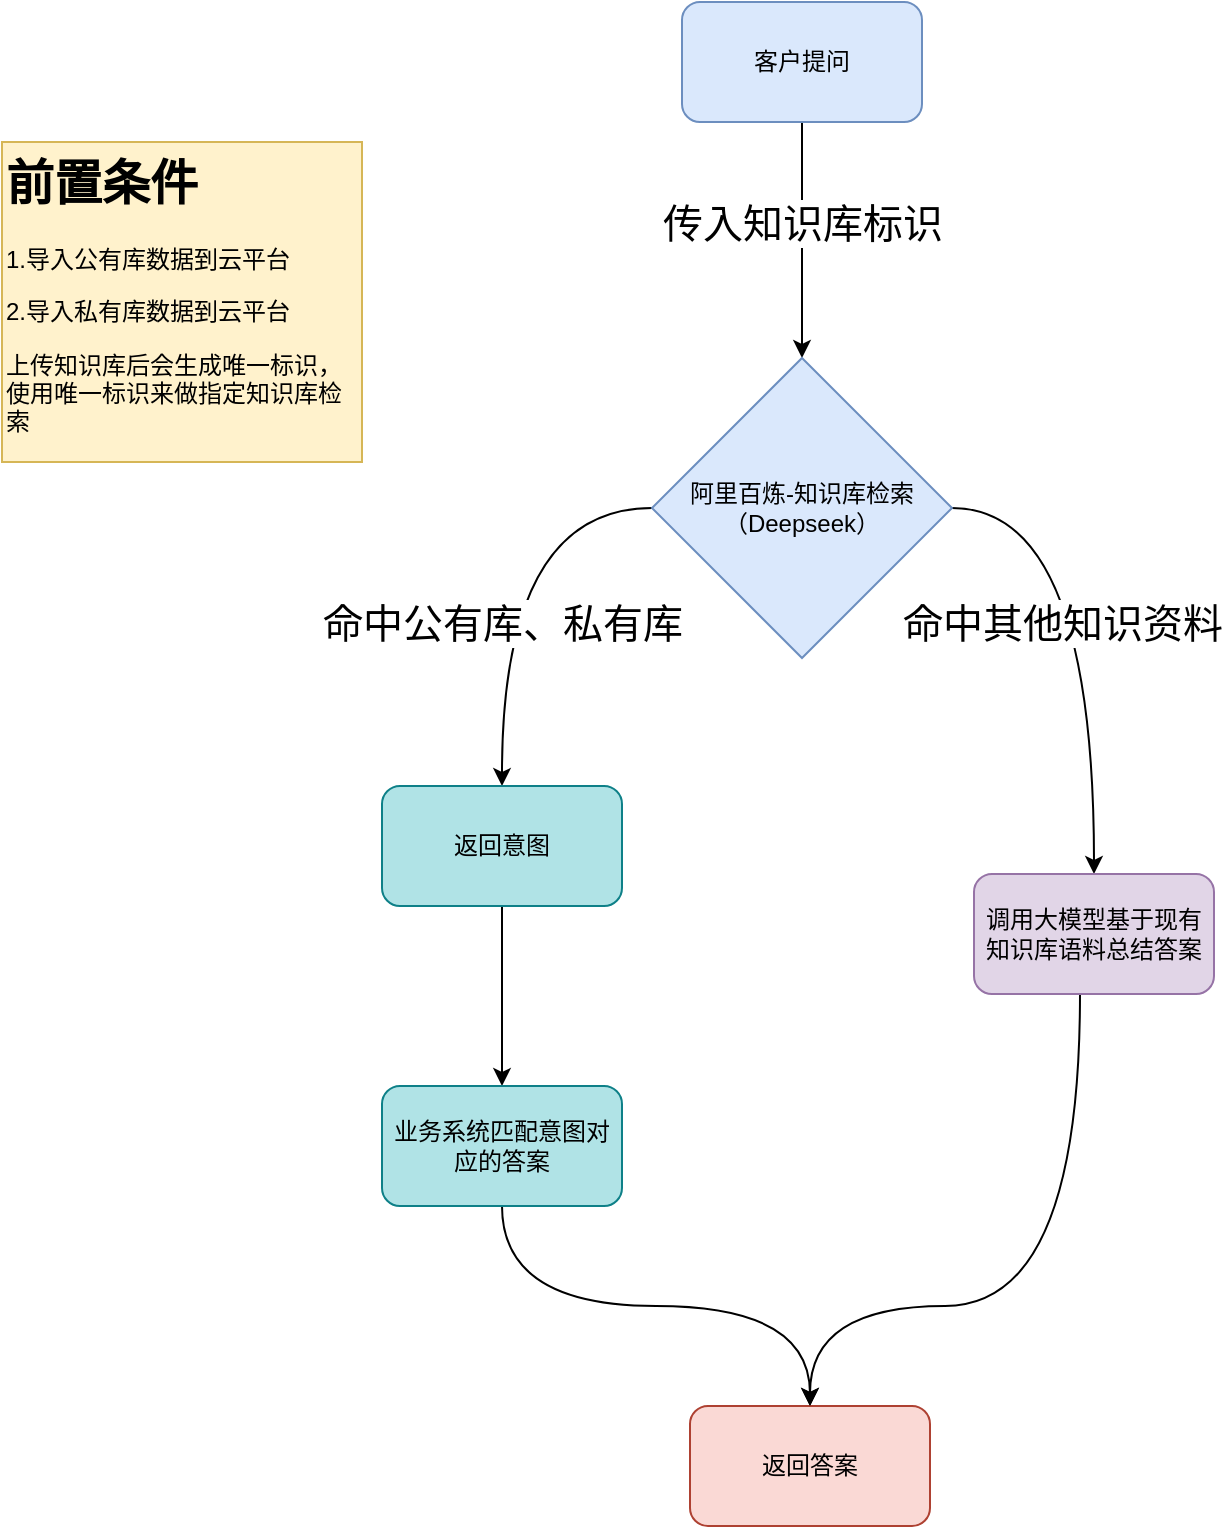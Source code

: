 <mxfile version="26.0.16">
  <diagram name="第 1 页" id="TiLxs6NhTB3eNvwkH9vR">
    <mxGraphModel dx="1434" dy="746" grid="1" gridSize="10" guides="1" tooltips="1" connect="1" arrows="1" fold="1" page="1" pageScale="1" pageWidth="827" pageHeight="1169" math="0" shadow="0">
      <root>
        <mxCell id="0" />
        <mxCell id="1" parent="0" />
        <mxCell id="ZR1nw9gsdPyeDd0E2ywS-8" style="edgeStyle=orthogonalEdgeStyle;rounded=0;orthogonalLoop=1;jettySize=auto;html=1;entryX=0.5;entryY=0;entryDx=0;entryDy=0;" edge="1" parent="1" source="ZR1nw9gsdPyeDd0E2ywS-1" target="ZR1nw9gsdPyeDd0E2ywS-2">
          <mxGeometry relative="1" as="geometry" />
        </mxCell>
        <mxCell id="ZR1nw9gsdPyeDd0E2ywS-15" value="传入知识库标识" style="edgeLabel;html=1;align=center;verticalAlign=middle;resizable=0;points=[];fontSize=20;" vertex="1" connectable="0" parent="ZR1nw9gsdPyeDd0E2ywS-8">
          <mxGeometry x="-0.424" y="2" relative="1" as="geometry">
            <mxPoint x="-2" y="16" as="offset" />
          </mxGeometry>
        </mxCell>
        <mxCell id="ZR1nw9gsdPyeDd0E2ywS-1" value="客户提问" style="rounded=1;whiteSpace=wrap;html=1;fillColor=#dae8fc;strokeColor=#6c8ebf;" vertex="1" parent="1">
          <mxGeometry x="350" y="80" width="120" height="60" as="geometry" />
        </mxCell>
        <mxCell id="ZR1nw9gsdPyeDd0E2ywS-9" style="edgeStyle=orthogonalEdgeStyle;rounded=0;orthogonalLoop=1;jettySize=auto;html=1;entryX=0.5;entryY=0;entryDx=0;entryDy=0;curved=1;" edge="1" parent="1" source="ZR1nw9gsdPyeDd0E2ywS-2" target="ZR1nw9gsdPyeDd0E2ywS-3">
          <mxGeometry relative="1" as="geometry" />
        </mxCell>
        <mxCell id="ZR1nw9gsdPyeDd0E2ywS-18" value="命中公有库、私有库" style="edgeLabel;html=1;align=center;verticalAlign=middle;resizable=0;points=[];fontSize=20;" vertex="1" connectable="0" parent="ZR1nw9gsdPyeDd0E2ywS-9">
          <mxGeometry x="0.028" y="15" relative="1" as="geometry">
            <mxPoint x="-15" y="22" as="offset" />
          </mxGeometry>
        </mxCell>
        <mxCell id="ZR1nw9gsdPyeDd0E2ywS-10" style="edgeStyle=orthogonalEdgeStyle;rounded=0;orthogonalLoop=1;jettySize=auto;html=1;curved=1;" edge="1" parent="1" source="ZR1nw9gsdPyeDd0E2ywS-2" target="ZR1nw9gsdPyeDd0E2ywS-6">
          <mxGeometry relative="1" as="geometry" />
        </mxCell>
        <mxCell id="ZR1nw9gsdPyeDd0E2ywS-2" value="阿里百炼-知识库检索&lt;br&gt;（Deepseek）" style="rhombus;whiteSpace=wrap;html=1;fillColor=#dae8fc;strokeColor=#6c8ebf;" vertex="1" parent="1">
          <mxGeometry x="335" y="258" width="150" height="150" as="geometry" />
        </mxCell>
        <mxCell id="ZR1nw9gsdPyeDd0E2ywS-11" style="edgeStyle=orthogonalEdgeStyle;rounded=0;orthogonalLoop=1;jettySize=auto;html=1;" edge="1" parent="1" source="ZR1nw9gsdPyeDd0E2ywS-3" target="ZR1nw9gsdPyeDd0E2ywS-4">
          <mxGeometry relative="1" as="geometry" />
        </mxCell>
        <mxCell id="ZR1nw9gsdPyeDd0E2ywS-3" value="返回意图" style="rounded=1;whiteSpace=wrap;html=1;fillColor=#b0e3e6;strokeColor=#0e8088;" vertex="1" parent="1">
          <mxGeometry x="200" y="472" width="120" height="60" as="geometry" />
        </mxCell>
        <mxCell id="ZR1nw9gsdPyeDd0E2ywS-12" style="edgeStyle=orthogonalEdgeStyle;rounded=0;orthogonalLoop=1;jettySize=auto;html=1;curved=1;" edge="1" parent="1" source="ZR1nw9gsdPyeDd0E2ywS-4" target="ZR1nw9gsdPyeDd0E2ywS-5">
          <mxGeometry relative="1" as="geometry">
            <Array as="points">
              <mxPoint x="260" y="732" />
              <mxPoint x="414" y="732" />
            </Array>
          </mxGeometry>
        </mxCell>
        <mxCell id="ZR1nw9gsdPyeDd0E2ywS-4" value="业务系统匹配意图对应的答案" style="rounded=1;whiteSpace=wrap;html=1;fillColor=#b0e3e6;strokeColor=#0e8088;" vertex="1" parent="1">
          <mxGeometry x="200" y="622" width="120" height="60" as="geometry" />
        </mxCell>
        <mxCell id="ZR1nw9gsdPyeDd0E2ywS-5" value="返回答案" style="rounded=1;whiteSpace=wrap;html=1;fillColor=#fad9d5;strokeColor=#ae4132;" vertex="1" parent="1">
          <mxGeometry x="354" y="782" width="120" height="60" as="geometry" />
        </mxCell>
        <mxCell id="ZR1nw9gsdPyeDd0E2ywS-13" style="edgeStyle=orthogonalEdgeStyle;rounded=0;orthogonalLoop=1;jettySize=auto;html=1;curved=1;" edge="1" parent="1" source="ZR1nw9gsdPyeDd0E2ywS-6" target="ZR1nw9gsdPyeDd0E2ywS-5">
          <mxGeometry relative="1" as="geometry">
            <Array as="points">
              <mxPoint x="549" y="732" />
              <mxPoint x="414" y="732" />
            </Array>
          </mxGeometry>
        </mxCell>
        <mxCell id="ZR1nw9gsdPyeDd0E2ywS-6" value="调用大模型基于现有知识库语料总结答案" style="rounded=1;whiteSpace=wrap;html=1;fillColor=#e1d5e7;strokeColor=#9673a6;" vertex="1" parent="1">
          <mxGeometry x="496" y="516" width="120" height="60" as="geometry" />
        </mxCell>
        <mxCell id="ZR1nw9gsdPyeDd0E2ywS-14" value="&lt;h1 style=&quot;margin-top: 0px;&quot;&gt;前置条件&lt;/h1&gt;&lt;p&gt;1.导入公有库数据到云平台&lt;/p&gt;&lt;p&gt;2.导入私有库数据到云平台&lt;/p&gt;&lt;p&gt;上传知识库后会生成唯一标识，使用唯一标识来做指定知识库检索&lt;/p&gt;" style="text;html=1;whiteSpace=wrap;overflow=hidden;rounded=0;fillColor=#fff2cc;strokeColor=#d6b656;" vertex="1" parent="1">
          <mxGeometry x="10" y="150" width="180" height="160" as="geometry" />
        </mxCell>
        <mxCell id="ZR1nw9gsdPyeDd0E2ywS-19" value="命中其他知识资料" style="edgeLabel;html=1;align=center;verticalAlign=middle;resizable=0;points=[];fontSize=20;" vertex="1" connectable="0" parent="1">
          <mxGeometry x="540" y="390" as="geometry" />
        </mxCell>
      </root>
    </mxGraphModel>
  </diagram>
</mxfile>
